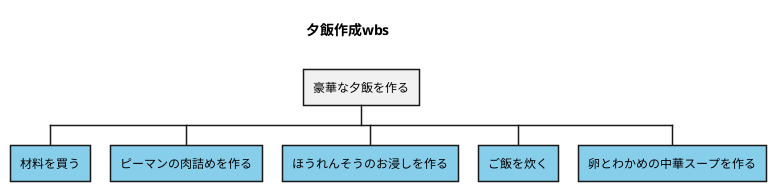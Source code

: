 @startwbs 豪華な夕飯
title
夕飯作成wbs

endtitle
* 豪華な夕飯を作る
**[#SkyBlue] 材料を買う
**[#SkyBlue] ピーマンの肉詰めを作る
**[#SkyBlue] ほうれんそうのお浸しを作る
**[#SkyBlue] ご飯を炊く
**[#SkyBlue] 卵とわかめの中華スープを作る

@endwbs

